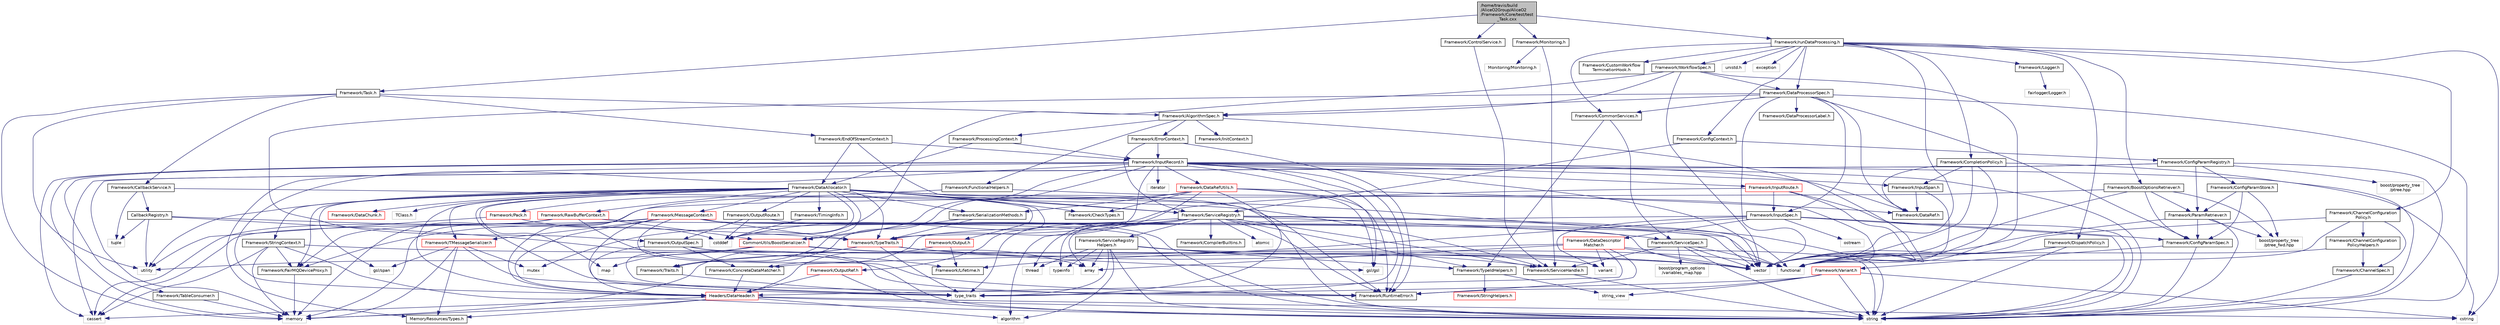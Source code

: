 digraph "/home/travis/build/AliceO2Group/AliceO2/Framework/Core/test/test_Task.cxx"
{
 // INTERACTIVE_SVG=YES
  bgcolor="transparent";
  edge [fontname="Helvetica",fontsize="10",labelfontname="Helvetica",labelfontsize="10"];
  node [fontname="Helvetica",fontsize="10",shape=record];
  Node0 [label="/home/travis/build\l/AliceO2Group/AliceO2\l/Framework/Core/test/test\l_Task.cxx",height=0.2,width=0.4,color="black", fillcolor="grey75", style="filled", fontcolor="black"];
  Node0 -> Node1 [color="midnightblue",fontsize="10",style="solid",fontname="Helvetica"];
  Node1 [label="Framework/runDataProcessing.h",height=0.2,width=0.4,color="black",URL="$db/dd0/runDataProcessing_8h.html"];
  Node1 -> Node2 [color="midnightblue",fontsize="10",style="solid",fontname="Helvetica"];
  Node2 [label="Framework/ChannelConfiguration\lPolicy.h",height=0.2,width=0.4,color="black",URL="$dd/d0f/ChannelConfigurationPolicy_8h.html"];
  Node2 -> Node3 [color="midnightblue",fontsize="10",style="solid",fontname="Helvetica"];
  Node3 [label="Framework/ChannelConfiguration\lPolicyHelpers.h",height=0.2,width=0.4,color="black",URL="$d6/d05/ChannelConfigurationPolicyHelpers_8h.html"];
  Node3 -> Node4 [color="midnightblue",fontsize="10",style="solid",fontname="Helvetica"];
  Node4 [label="Framework/ChannelSpec.h",height=0.2,width=0.4,color="black",URL="$d6/d72/ChannelSpec_8h.html"];
  Node4 -> Node5 [color="midnightblue",fontsize="10",style="solid",fontname="Helvetica"];
  Node5 [label="string",height=0.2,width=0.4,color="grey75"];
  Node3 -> Node6 [color="midnightblue",fontsize="10",style="solid",fontname="Helvetica"];
  Node6 [label="functional",height=0.2,width=0.4,color="grey75"];
  Node2 -> Node4 [color="midnightblue",fontsize="10",style="solid",fontname="Helvetica"];
  Node2 -> Node7 [color="midnightblue",fontsize="10",style="solid",fontname="Helvetica"];
  Node7 [label="vector",height=0.2,width=0.4,color="grey75"];
  Node2 -> Node6 [color="midnightblue",fontsize="10",style="solid",fontname="Helvetica"];
  Node1 -> Node8 [color="midnightblue",fontsize="10",style="solid",fontname="Helvetica"];
  Node8 [label="Framework/CompletionPolicy.h",height=0.2,width=0.4,color="black",URL="$df/dd6/CompletionPolicy_8h.html"];
  Node8 -> Node9 [color="midnightblue",fontsize="10",style="solid",fontname="Helvetica"];
  Node9 [label="Framework/DataRef.h",height=0.2,width=0.4,color="black",URL="$d5/dfb/DataRef_8h.html"];
  Node8 -> Node10 [color="midnightblue",fontsize="10",style="solid",fontname="Helvetica"];
  Node10 [label="Framework/InputSpan.h",height=0.2,width=0.4,color="black",URL="$da/d0f/InputSpan_8h.html"];
  Node10 -> Node9 [color="midnightblue",fontsize="10",style="solid",fontname="Helvetica"];
  Node10 -> Node6 [color="midnightblue",fontsize="10",style="solid",fontname="Helvetica"];
  Node8 -> Node6 [color="midnightblue",fontsize="10",style="solid",fontname="Helvetica"];
  Node8 -> Node5 [color="midnightblue",fontsize="10",style="solid",fontname="Helvetica"];
  Node8 -> Node7 [color="midnightblue",fontsize="10",style="solid",fontname="Helvetica"];
  Node1 -> Node11 [color="midnightblue",fontsize="10",style="solid",fontname="Helvetica"];
  Node11 [label="Framework/DispatchPolicy.h",height=0.2,width=0.4,color="black",URL="$da/de6/DispatchPolicy_8h.html"];
  Node11 -> Node6 [color="midnightblue",fontsize="10",style="solid",fontname="Helvetica"];
  Node11 -> Node5 [color="midnightblue",fontsize="10",style="solid",fontname="Helvetica"];
  Node11 -> Node7 [color="midnightblue",fontsize="10",style="solid",fontname="Helvetica"];
  Node1 -> Node12 [color="midnightblue",fontsize="10",style="solid",fontname="Helvetica"];
  Node12 [label="Framework/DataProcessorSpec.h",height=0.2,width=0.4,color="black",URL="$d0/df4/DataProcessorSpec_8h.html"];
  Node12 -> Node13 [color="midnightblue",fontsize="10",style="solid",fontname="Helvetica"];
  Node13 [label="Framework/AlgorithmSpec.h",height=0.2,width=0.4,color="black",URL="$d0/d14/AlgorithmSpec_8h.html"];
  Node13 -> Node14 [color="midnightblue",fontsize="10",style="solid",fontname="Helvetica"];
  Node14 [label="Framework/ProcessingContext.h",height=0.2,width=0.4,color="black",URL="$de/d6a/ProcessingContext_8h.html"];
  Node14 -> Node15 [color="midnightblue",fontsize="10",style="solid",fontname="Helvetica"];
  Node15 [label="Framework/InputRecord.h",height=0.2,width=0.4,color="black",URL="$d6/d5c/InputRecord_8h.html"];
  Node15 -> Node9 [color="midnightblue",fontsize="10",style="solid",fontname="Helvetica"];
  Node15 -> Node16 [color="midnightblue",fontsize="10",style="solid",fontname="Helvetica"];
  Node16 [label="Framework/DataRefUtils.h",height=0.2,width=0.4,color="red",URL="$d5/db8/DataRefUtils_8h.html"];
  Node16 -> Node9 [color="midnightblue",fontsize="10",style="solid",fontname="Helvetica"];
  Node16 -> Node31 [color="midnightblue",fontsize="10",style="solid",fontname="Helvetica"];
  Node31 [label="Framework/SerializationMethods.h",height=0.2,width=0.4,color="black",URL="$d1/d53/SerializationMethods_8h.html",tooltip="Type wrappers for enfording a specific serialization method. "];
  Node31 -> Node32 [color="midnightblue",fontsize="10",style="solid",fontname="Helvetica"];
  Node32 [label="Framework/TypeTraits.h",height=0.2,width=0.4,color="red",URL="$d0/d95/TypeTraits_8h.html"];
  Node32 -> Node33 [color="midnightblue",fontsize="10",style="solid",fontname="Helvetica"];
  Node33 [label="type_traits",height=0.2,width=0.4,color="grey75"];
  Node32 -> Node7 [color="midnightblue",fontsize="10",style="solid",fontname="Helvetica"];
  Node32 -> Node27 [color="midnightblue",fontsize="10",style="solid",fontname="Helvetica"];
  Node27 [label="memory",height=0.2,width=0.4,color="grey75"];
  Node32 -> Node34 [color="midnightblue",fontsize="10",style="solid",fontname="Helvetica"];
  Node34 [label="Framework/Traits.h",height=0.2,width=0.4,color="black",URL="$db/d31/Traits_8h.html"];
  Node34 -> Node33 [color="midnightblue",fontsize="10",style="solid",fontname="Helvetica"];
  Node32 -> Node37 [color="midnightblue",fontsize="10",style="solid",fontname="Helvetica"];
  Node37 [label="gsl/gsl",height=0.2,width=0.4,color="grey75"];
  Node31 -> Node38 [color="midnightblue",fontsize="10",style="solid",fontname="Helvetica"];
  Node38 [label="CommonUtils/BoostSerializer.h",height=0.2,width=0.4,color="red",URL="$d7/d91/BoostSerializer_8h.html",tooltip="Templatised boost serializer/deserializer for containers and base types. "];
  Node38 -> Node39 [color="midnightblue",fontsize="10",style="solid",fontname="Helvetica"];
  Node39 [label="utility",height=0.2,width=0.4,color="grey75"];
  Node38 -> Node33 [color="midnightblue",fontsize="10",style="solid",fontname="Helvetica"];
  Node38 -> Node40 [color="midnightblue",fontsize="10",style="solid",fontname="Helvetica"];
  Node40 [label="array",height=0.2,width=0.4,color="grey75"];
  Node38 -> Node7 [color="midnightblue",fontsize="10",style="solid",fontname="Helvetica"];
  Node38 -> Node42 [color="midnightblue",fontsize="10",style="solid",fontname="Helvetica"];
  Node42 [label="map",height=0.2,width=0.4,color="grey75"];
  Node16 -> Node32 [color="midnightblue",fontsize="10",style="solid",fontname="Helvetica"];
  Node16 -> Node54 [color="midnightblue",fontsize="10",style="solid",fontname="Helvetica"];
  Node54 [label="Headers/DataHeader.h",height=0.2,width=0.4,color="red",URL="$dc/dcd/DataHeader_8h.html"];
  Node54 -> Node27 [color="midnightblue",fontsize="10",style="solid",fontname="Helvetica"];
  Node54 -> Node56 [color="midnightblue",fontsize="10",style="solid",fontname="Helvetica"];
  Node56 [label="cassert",height=0.2,width=0.4,color="grey75"];
  Node54 -> Node57 [color="midnightblue",fontsize="10",style="solid",fontname="Helvetica"];
  Node57 [label="cstring",height=0.2,width=0.4,color="grey75"];
  Node54 -> Node58 [color="midnightblue",fontsize="10",style="solid",fontname="Helvetica"];
  Node58 [label="algorithm",height=0.2,width=0.4,color="grey75"];
  Node54 -> Node5 [color="midnightblue",fontsize="10",style="solid",fontname="Helvetica"];
  Node54 -> Node29 [color="midnightblue",fontsize="10",style="solid",fontname="Helvetica"];
  Node29 [label="MemoryResources/Types.h",height=0.2,width=0.4,color="black",URL="$d7/df8/Types_8h.html"];
  Node16 -> Node91 [color="midnightblue",fontsize="10",style="solid",fontname="Helvetica"];
  Node91 [label="Framework/CheckTypes.h",height=0.2,width=0.4,color="black",URL="$d1/d00/CheckTypes_8h.html"];
  Node16 -> Node20 [color="midnightblue",fontsize="10",style="solid",fontname="Helvetica"];
  Node20 [label="Framework/RuntimeError.h",height=0.2,width=0.4,color="black",URL="$d1/d76/RuntimeError_8h.html"];
  Node16 -> Node37 [color="midnightblue",fontsize="10",style="solid",fontname="Helvetica"];
  Node16 -> Node33 [color="midnightblue",fontsize="10",style="solid",fontname="Helvetica"];
  Node15 -> Node92 [color="midnightblue",fontsize="10",style="solid",fontname="Helvetica"];
  Node92 [label="Framework/InputRoute.h",height=0.2,width=0.4,color="red",URL="$d5/d19/InputRoute_8h.html"];
  Node92 -> Node65 [color="midnightblue",fontsize="10",style="solid",fontname="Helvetica"];
  Node65 [label="Framework/InputSpec.h",height=0.2,width=0.4,color="black",URL="$d5/d3f/InputSpec_8h.html"];
  Node65 -> Node62 [color="midnightblue",fontsize="10",style="solid",fontname="Helvetica"];
  Node62 [label="Framework/Lifetime.h",height=0.2,width=0.4,color="black",URL="$dc/dca/Lifetime_8h.html"];
  Node65 -> Node63 [color="midnightblue",fontsize="10",style="solid",fontname="Helvetica"];
  Node63 [label="Framework/ConcreteDataMatcher.h",height=0.2,width=0.4,color="black",URL="$d0/d1b/ConcreteDataMatcher_8h.html"];
  Node63 -> Node54 [color="midnightblue",fontsize="10",style="solid",fontname="Helvetica"];
  Node65 -> Node66 [color="midnightblue",fontsize="10",style="solid",fontname="Helvetica"];
  Node66 [label="Framework/DataDescriptor\lMatcher.h",height=0.2,width=0.4,color="red",URL="$d3/da3/DataDescriptorMatcher_8h.html"];
  Node66 -> Node63 [color="midnightblue",fontsize="10",style="solid",fontname="Helvetica"];
  Node66 -> Node20 [color="midnightblue",fontsize="10",style="solid",fontname="Helvetica"];
  Node66 -> Node54 [color="midnightblue",fontsize="10",style="solid",fontname="Helvetica"];
  Node66 -> Node40 [color="midnightblue",fontsize="10",style="solid",fontname="Helvetica"];
  Node66 -> Node5 [color="midnightblue",fontsize="10",style="solid",fontname="Helvetica"];
  Node66 -> Node64 [color="midnightblue",fontsize="10",style="solid",fontname="Helvetica"];
  Node64 [label="variant",height=0.2,width=0.4,color="grey75"];
  Node66 -> Node7 [color="midnightblue",fontsize="10",style="solid",fontname="Helvetica"];
  Node65 -> Node83 [color="midnightblue",fontsize="10",style="solid",fontname="Helvetica"];
  Node83 [label="Framework/ConfigParamSpec.h",height=0.2,width=0.4,color="black",URL="$d0/d1c/ConfigParamSpec_8h.html"];
  Node83 -> Node84 [color="midnightblue",fontsize="10",style="solid",fontname="Helvetica"];
  Node84 [label="Framework/Variant.h",height=0.2,width=0.4,color="red",URL="$de/d56/Variant_8h.html"];
  Node84 -> Node20 [color="midnightblue",fontsize="10",style="solid",fontname="Helvetica"];
  Node84 -> Node33 [color="midnightblue",fontsize="10",style="solid",fontname="Helvetica"];
  Node84 -> Node57 [color="midnightblue",fontsize="10",style="solid",fontname="Helvetica"];
  Node84 -> Node87 [color="midnightblue",fontsize="10",style="solid",fontname="Helvetica"];
  Node87 [label="string_view",height=0.2,width=0.4,color="grey75"];
  Node84 -> Node5 [color="midnightblue",fontsize="10",style="solid",fontname="Helvetica"];
  Node83 -> Node5 [color="midnightblue",fontsize="10",style="solid",fontname="Helvetica"];
  Node65 -> Node5 [color="midnightblue",fontsize="10",style="solid",fontname="Helvetica"];
  Node65 -> Node88 [color="midnightblue",fontsize="10",style="solid",fontname="Helvetica"];
  Node88 [label="ostream",height=0.2,width=0.4,color="grey75"];
  Node65 -> Node64 [color="midnightblue",fontsize="10",style="solid",fontname="Helvetica"];
  Node92 -> Node95 [color="midnightblue",fontsize="10",style="solid",fontname="Helvetica"];
  Node95 [label="cstddef",height=0.2,width=0.4,color="grey75"];
  Node92 -> Node5 [color="midnightblue",fontsize="10",style="solid",fontname="Helvetica"];
  Node92 -> Node6 [color="midnightblue",fontsize="10",style="solid",fontname="Helvetica"];
  Node15 -> Node32 [color="midnightblue",fontsize="10",style="solid",fontname="Helvetica"];
  Node15 -> Node10 [color="midnightblue",fontsize="10",style="solid",fontname="Helvetica"];
  Node15 -> Node96 [color="midnightblue",fontsize="10",style="solid",fontname="Helvetica"];
  Node96 [label="Framework/TableConsumer.h",height=0.2,width=0.4,color="black",URL="$dc/d03/TableConsumer_8h.html"];
  Node96 -> Node27 [color="midnightblue",fontsize="10",style="solid",fontname="Helvetica"];
  Node15 -> Node34 [color="midnightblue",fontsize="10",style="solid",fontname="Helvetica"];
  Node15 -> Node20 [color="midnightblue",fontsize="10",style="solid",fontname="Helvetica"];
  Node15 -> Node29 [color="midnightblue",fontsize="10",style="solid",fontname="Helvetica"];
  Node15 -> Node54 [color="midnightblue",fontsize="10",style="solid",fontname="Helvetica"];
  Node15 -> Node38 [color="midnightblue",fontsize="10",style="solid",fontname="Helvetica"];
  Node15 -> Node37 [color="midnightblue",fontsize="10",style="solid",fontname="Helvetica"];
  Node15 -> Node97 [color="midnightblue",fontsize="10",style="solid",fontname="Helvetica"];
  Node97 [label="iterator",height=0.2,width=0.4,color="grey75"];
  Node15 -> Node5 [color="midnightblue",fontsize="10",style="solid",fontname="Helvetica"];
  Node15 -> Node7 [color="midnightblue",fontsize="10",style="solid",fontname="Helvetica"];
  Node15 -> Node57 [color="midnightblue",fontsize="10",style="solid",fontname="Helvetica"];
  Node15 -> Node56 [color="midnightblue",fontsize="10",style="solid",fontname="Helvetica"];
  Node15 -> Node27 [color="midnightblue",fontsize="10",style="solid",fontname="Helvetica"];
  Node15 -> Node33 [color="midnightblue",fontsize="10",style="solid",fontname="Helvetica"];
  Node14 -> Node98 [color="midnightblue",fontsize="10",style="solid",fontname="Helvetica"];
  Node98 [label="Framework/DataAllocator.h",height=0.2,width=0.4,color="black",URL="$d1/d28/DataAllocator_8h.html"];
  Node98 -> Node99 [color="midnightblue",fontsize="10",style="solid",fontname="Helvetica"];
  Node99 [label="Framework/MessageContext.h",height=0.2,width=0.4,color="red",URL="$dc/dc4/MessageContext_8h.html"];
  Node99 -> Node101 [color="midnightblue",fontsize="10",style="solid",fontname="Helvetica"];
  Node101 [label="Framework/FairMQDeviceProxy.h",height=0.2,width=0.4,color="black",URL="$d8/d71/FairMQDeviceProxy_8h.html"];
  Node101 -> Node27 [color="midnightblue",fontsize="10",style="solid",fontname="Helvetica"];
  Node99 -> Node20 [color="midnightblue",fontsize="10",style="solid",fontname="Helvetica"];
  Node99 -> Node18 [color="midnightblue",fontsize="10",style="solid",fontname="Helvetica"];
  Node18 [label="Framework/TMessageSerializer.h",height=0.2,width=0.4,color="red",URL="$d8/d3c/TMessageSerializer_8h.html"];
  Node18 -> Node20 [color="midnightblue",fontsize="10",style="solid",fontname="Helvetica"];
  Node18 -> Node26 [color="midnightblue",fontsize="10",style="solid",fontname="Helvetica"];
  Node26 [label="gsl/span",height=0.2,width=0.4,color="grey75"];
  Node18 -> Node27 [color="midnightblue",fontsize="10",style="solid",fontname="Helvetica"];
  Node18 -> Node28 [color="midnightblue",fontsize="10",style="solid",fontname="Helvetica"];
  Node28 [label="mutex",height=0.2,width=0.4,color="grey75"];
  Node18 -> Node29 [color="midnightblue",fontsize="10",style="solid",fontname="Helvetica"];
  Node99 -> Node32 [color="midnightblue",fontsize="10",style="solid",fontname="Helvetica"];
  Node99 -> Node54 [color="midnightblue",fontsize="10",style="solid",fontname="Helvetica"];
  Node99 -> Node56 [color="midnightblue",fontsize="10",style="solid",fontname="Helvetica"];
  Node99 -> Node6 [color="midnightblue",fontsize="10",style="solid",fontname="Helvetica"];
  Node99 -> Node5 [color="midnightblue",fontsize="10",style="solid",fontname="Helvetica"];
  Node99 -> Node33 [color="midnightblue",fontsize="10",style="solid",fontname="Helvetica"];
  Node99 -> Node7 [color="midnightblue",fontsize="10",style="solid",fontname="Helvetica"];
  Node98 -> Node103 [color="midnightblue",fontsize="10",style="solid",fontname="Helvetica"];
  Node103 [label="Framework/StringContext.h",height=0.2,width=0.4,color="black",URL="$dd/df6/StringContext_8h.html"];
  Node103 -> Node101 [color="midnightblue",fontsize="10",style="solid",fontname="Helvetica"];
  Node103 -> Node7 [color="midnightblue",fontsize="10",style="solid",fontname="Helvetica"];
  Node103 -> Node56 [color="midnightblue",fontsize="10",style="solid",fontname="Helvetica"];
  Node103 -> Node5 [color="midnightblue",fontsize="10",style="solid",fontname="Helvetica"];
  Node103 -> Node27 [color="midnightblue",fontsize="10",style="solid",fontname="Helvetica"];
  Node98 -> Node104 [color="midnightblue",fontsize="10",style="solid",fontname="Helvetica"];
  Node104 [label="Framework/RawBufferContext.h",height=0.2,width=0.4,color="red",URL="$d8/d25/RawBufferContext_8h.html",tooltip=" "];
  Node104 -> Node101 [color="midnightblue",fontsize="10",style="solid",fontname="Helvetica"];
  Node104 -> Node38 [color="midnightblue",fontsize="10",style="solid",fontname="Helvetica"];
  Node104 -> Node7 [color="midnightblue",fontsize="10",style="solid",fontname="Helvetica"];
  Node104 -> Node56 [color="midnightblue",fontsize="10",style="solid",fontname="Helvetica"];
  Node104 -> Node5 [color="midnightblue",fontsize="10",style="solid",fontname="Helvetica"];
  Node104 -> Node27 [color="midnightblue",fontsize="10",style="solid",fontname="Helvetica"];
  Node98 -> Node89 [color="midnightblue",fontsize="10",style="solid",fontname="Helvetica"];
  Node89 [label="Framework/Output.h",height=0.2,width=0.4,color="red",URL="$d3/ddf/Output_8h.html"];
  Node89 -> Node54 [color="midnightblue",fontsize="10",style="solid",fontname="Helvetica"];
  Node89 -> Node62 [color="midnightblue",fontsize="10",style="solid",fontname="Helvetica"];
  Node98 -> Node106 [color="midnightblue",fontsize="10",style="solid",fontname="Helvetica"];
  Node106 [label="Framework/OutputRef.h",height=0.2,width=0.4,color="red",URL="$d6/d5a/OutputRef_8h.html"];
  Node106 -> Node54 [color="midnightblue",fontsize="10",style="solid",fontname="Helvetica"];
  Node106 -> Node5 [color="midnightblue",fontsize="10",style="solid",fontname="Helvetica"];
  Node98 -> Node107 [color="midnightblue",fontsize="10",style="solid",fontname="Helvetica"];
  Node107 [label="Framework/OutputRoute.h",height=0.2,width=0.4,color="black",URL="$d6/df4/OutputRoute_8h.html"];
  Node107 -> Node53 [color="midnightblue",fontsize="10",style="solid",fontname="Helvetica"];
  Node53 [label="Framework/OutputSpec.h",height=0.2,width=0.4,color="black",URL="$db/d2d/OutputSpec_8h.html"];
  Node53 -> Node54 [color="midnightblue",fontsize="10",style="solid",fontname="Helvetica"];
  Node53 -> Node62 [color="midnightblue",fontsize="10",style="solid",fontname="Helvetica"];
  Node53 -> Node63 [color="midnightblue",fontsize="10",style="solid",fontname="Helvetica"];
  Node53 -> Node64 [color="midnightblue",fontsize="10",style="solid",fontname="Helvetica"];
  Node107 -> Node95 [color="midnightblue",fontsize="10",style="solid",fontname="Helvetica"];
  Node107 -> Node5 [color="midnightblue",fontsize="10",style="solid",fontname="Helvetica"];
  Node98 -> Node108 [color="midnightblue",fontsize="10",style="solid",fontname="Helvetica"];
  Node108 [label="Framework/DataChunk.h",height=0.2,width=0.4,color="red",URL="$d7/d31/DataChunk_8h.html"];
  Node98 -> Node101 [color="midnightblue",fontsize="10",style="solid",fontname="Helvetica"];
  Node98 -> Node109 [color="midnightblue",fontsize="10",style="solid",fontname="Helvetica"];
  Node109 [label="Framework/TimingInfo.h",height=0.2,width=0.4,color="black",URL="$da/d2b/TimingInfo_8h.html"];
  Node109 -> Node95 [color="midnightblue",fontsize="10",style="solid",fontname="Helvetica"];
  Node98 -> Node18 [color="midnightblue",fontsize="10",style="solid",fontname="Helvetica"];
  Node98 -> Node32 [color="midnightblue",fontsize="10",style="solid",fontname="Helvetica"];
  Node98 -> Node34 [color="midnightblue",fontsize="10",style="solid",fontname="Helvetica"];
  Node98 -> Node31 [color="midnightblue",fontsize="10",style="solid",fontname="Helvetica"];
  Node98 -> Node91 [color="midnightblue",fontsize="10",style="solid",fontname="Helvetica"];
  Node98 -> Node110 [color="midnightblue",fontsize="10",style="solid",fontname="Helvetica"];
  Node110 [label="Framework/ServiceRegistry.h",height=0.2,width=0.4,color="black",URL="$d8/d17/ServiceRegistry_8h.html"];
  Node110 -> Node111 [color="midnightblue",fontsize="10",style="solid",fontname="Helvetica"];
  Node111 [label="Framework/ServiceHandle.h",height=0.2,width=0.4,color="black",URL="$d3/d28/ServiceHandle_8h.html"];
  Node111 -> Node5 [color="midnightblue",fontsize="10",style="solid",fontname="Helvetica"];
  Node110 -> Node112 [color="midnightblue",fontsize="10",style="solid",fontname="Helvetica"];
  Node112 [label="Framework/ServiceSpec.h",height=0.2,width=0.4,color="black",URL="$d4/d61/ServiceSpec_8h.html"];
  Node112 -> Node111 [color="midnightblue",fontsize="10",style="solid",fontname="Helvetica"];
  Node112 -> Node6 [color="midnightblue",fontsize="10",style="solid",fontname="Helvetica"];
  Node112 -> Node5 [color="midnightblue",fontsize="10",style="solid",fontname="Helvetica"];
  Node112 -> Node7 [color="midnightblue",fontsize="10",style="solid",fontname="Helvetica"];
  Node112 -> Node113 [color="midnightblue",fontsize="10",style="solid",fontname="Helvetica"];
  Node113 [label="boost/program_options\l/variables_map.hpp",height=0.2,width=0.4,color="grey75"];
  Node110 -> Node114 [color="midnightblue",fontsize="10",style="solid",fontname="Helvetica"];
  Node114 [label="Framework/ServiceRegistry\lHelpers.h",height=0.2,width=0.4,color="black",URL="$d0/d6d/ServiceRegistryHelpers_8h.html"];
  Node114 -> Node111 [color="midnightblue",fontsize="10",style="solid",fontname="Helvetica"];
  Node114 -> Node115 [color="midnightblue",fontsize="10",style="solid",fontname="Helvetica"];
  Node115 [label="Framework/TypeIdHelpers.h",height=0.2,width=0.4,color="black",URL="$d2/d9a/TypeIdHelpers_8h.html"];
  Node115 -> Node87 [color="midnightblue",fontsize="10",style="solid",fontname="Helvetica"];
  Node115 -> Node116 [color="midnightblue",fontsize="10",style="solid",fontname="Helvetica"];
  Node116 [label="Framework/StringHelpers.h",height=0.2,width=0.4,color="red",URL="$db/dff/StringHelpers_8h.html"];
  Node114 -> Node58 [color="midnightblue",fontsize="10",style="solid",fontname="Helvetica"];
  Node114 -> Node40 [color="midnightblue",fontsize="10",style="solid",fontname="Helvetica"];
  Node114 -> Node6 [color="midnightblue",fontsize="10",style="solid",fontname="Helvetica"];
  Node114 -> Node5 [color="midnightblue",fontsize="10",style="solid",fontname="Helvetica"];
  Node114 -> Node33 [color="midnightblue",fontsize="10",style="solid",fontname="Helvetica"];
  Node114 -> Node117 [color="midnightblue",fontsize="10",style="solid",fontname="Helvetica"];
  Node117 [label="typeinfo",height=0.2,width=0.4,color="grey75"];
  Node114 -> Node118 [color="midnightblue",fontsize="10",style="solid",fontname="Helvetica"];
  Node118 [label="thread",height=0.2,width=0.4,color="grey75"];
  Node110 -> Node119 [color="midnightblue",fontsize="10",style="solid",fontname="Helvetica"];
  Node119 [label="Framework/CompilerBuiltins.h",height=0.2,width=0.4,color="black",URL="$d9/de8/CompilerBuiltins_8h.html"];
  Node110 -> Node115 [color="midnightblue",fontsize="10",style="solid",fontname="Helvetica"];
  Node110 -> Node20 [color="midnightblue",fontsize="10",style="solid",fontname="Helvetica"];
  Node110 -> Node58 [color="midnightblue",fontsize="10",style="solid",fontname="Helvetica"];
  Node110 -> Node40 [color="midnightblue",fontsize="10",style="solid",fontname="Helvetica"];
  Node110 -> Node6 [color="midnightblue",fontsize="10",style="solid",fontname="Helvetica"];
  Node110 -> Node5 [color="midnightblue",fontsize="10",style="solid",fontname="Helvetica"];
  Node110 -> Node33 [color="midnightblue",fontsize="10",style="solid",fontname="Helvetica"];
  Node110 -> Node117 [color="midnightblue",fontsize="10",style="solid",fontname="Helvetica"];
  Node110 -> Node118 [color="midnightblue",fontsize="10",style="solid",fontname="Helvetica"];
  Node110 -> Node120 [color="midnightblue",fontsize="10",style="solid",fontname="Helvetica"];
  Node120 [label="atomic",height=0.2,width=0.4,color="grey75"];
  Node110 -> Node28 [color="midnightblue",fontsize="10",style="solid",fontname="Helvetica"];
  Node98 -> Node20 [color="midnightblue",fontsize="10",style="solid",fontname="Helvetica"];
  Node98 -> Node54 [color="midnightblue",fontsize="10",style="solid",fontname="Helvetica"];
  Node98 -> Node30 [color="midnightblue",fontsize="10",style="solid",fontname="Helvetica"];
  Node30 [label="TClass.h",height=0.2,width=0.4,color="grey75"];
  Node98 -> Node26 [color="midnightblue",fontsize="10",style="solid",fontname="Helvetica"];
  Node98 -> Node7 [color="midnightblue",fontsize="10",style="solid",fontname="Helvetica"];
  Node98 -> Node42 [color="midnightblue",fontsize="10",style="solid",fontname="Helvetica"];
  Node98 -> Node5 [color="midnightblue",fontsize="10",style="solid",fontname="Helvetica"];
  Node98 -> Node39 [color="midnightblue",fontsize="10",style="solid",fontname="Helvetica"];
  Node98 -> Node33 [color="midnightblue",fontsize="10",style="solid",fontname="Helvetica"];
  Node98 -> Node95 [color="midnightblue",fontsize="10",style="solid",fontname="Helvetica"];
  Node13 -> Node121 [color="midnightblue",fontsize="10",style="solid",fontname="Helvetica"];
  Node121 [label="Framework/ErrorContext.h",height=0.2,width=0.4,color="black",URL="$d7/dad/ErrorContext_8h.html"];
  Node121 -> Node15 [color="midnightblue",fontsize="10",style="solid",fontname="Helvetica"];
  Node121 -> Node110 [color="midnightblue",fontsize="10",style="solid",fontname="Helvetica"];
  Node121 -> Node20 [color="midnightblue",fontsize="10",style="solid",fontname="Helvetica"];
  Node13 -> Node122 [color="midnightblue",fontsize="10",style="solid",fontname="Helvetica"];
  Node122 [label="Framework/InitContext.h",height=0.2,width=0.4,color="black",URL="$d4/d2b/InitContext_8h.html"];
  Node13 -> Node123 [color="midnightblue",fontsize="10",style="solid",fontname="Helvetica"];
  Node123 [label="Framework/FunctionalHelpers.h",height=0.2,width=0.4,color="black",URL="$de/d9b/FunctionalHelpers_8h.html"];
  Node123 -> Node124 [color="midnightblue",fontsize="10",style="solid",fontname="Helvetica"];
  Node124 [label="Framework/Pack.h",height=0.2,width=0.4,color="red",URL="$dd/dce/Pack_8h.html"];
  Node124 -> Node95 [color="midnightblue",fontsize="10",style="solid",fontname="Helvetica"];
  Node124 -> Node39 [color="midnightblue",fontsize="10",style="solid",fontname="Helvetica"];
  Node123 -> Node6 [color="midnightblue",fontsize="10",style="solid",fontname="Helvetica"];
  Node13 -> Node6 [color="midnightblue",fontsize="10",style="solid",fontname="Helvetica"];
  Node12 -> Node83 [color="midnightblue",fontsize="10",style="solid",fontname="Helvetica"];
  Node12 -> Node125 [color="midnightblue",fontsize="10",style="solid",fontname="Helvetica"];
  Node125 [label="Framework/DataProcessorLabel.h",height=0.2,width=0.4,color="black",URL="$d1/df2/DataProcessorLabel_8h.html"];
  Node12 -> Node9 [color="midnightblue",fontsize="10",style="solid",fontname="Helvetica"];
  Node12 -> Node65 [color="midnightblue",fontsize="10",style="solid",fontname="Helvetica"];
  Node12 -> Node53 [color="midnightblue",fontsize="10",style="solid",fontname="Helvetica"];
  Node12 -> Node126 [color="midnightblue",fontsize="10",style="solid",fontname="Helvetica"];
  Node126 [label="Framework/CommonServices.h",height=0.2,width=0.4,color="black",URL="$d8/d02/CommonServices_8h.html"];
  Node126 -> Node112 [color="midnightblue",fontsize="10",style="solid",fontname="Helvetica"];
  Node126 -> Node115 [color="midnightblue",fontsize="10",style="solid",fontname="Helvetica"];
  Node12 -> Node5 [color="midnightblue",fontsize="10",style="solid",fontname="Helvetica"];
  Node12 -> Node7 [color="midnightblue",fontsize="10",style="solid",fontname="Helvetica"];
  Node1 -> Node127 [color="midnightblue",fontsize="10",style="solid",fontname="Helvetica"];
  Node127 [label="Framework/WorkflowSpec.h",height=0.2,width=0.4,color="black",URL="$df/da1/WorkflowSpec_8h.html"];
  Node127 -> Node12 [color="midnightblue",fontsize="10",style="solid",fontname="Helvetica"];
  Node127 -> Node13 [color="midnightblue",fontsize="10",style="solid",fontname="Helvetica"];
  Node127 -> Node7 [color="midnightblue",fontsize="10",style="solid",fontname="Helvetica"];
  Node127 -> Node6 [color="midnightblue",fontsize="10",style="solid",fontname="Helvetica"];
  Node127 -> Node95 [color="midnightblue",fontsize="10",style="solid",fontname="Helvetica"];
  Node1 -> Node128 [color="midnightblue",fontsize="10",style="solid",fontname="Helvetica"];
  Node128 [label="Framework/ConfigContext.h",height=0.2,width=0.4,color="black",URL="$d7/d2e/ConfigContext_8h.html"];
  Node128 -> Node129 [color="midnightblue",fontsize="10",style="solid",fontname="Helvetica"];
  Node129 [label="Framework/ConfigParamRegistry.h",height=0.2,width=0.4,color="black",URL="$de/dc6/ConfigParamRegistry_8h.html"];
  Node129 -> Node130 [color="midnightblue",fontsize="10",style="solid",fontname="Helvetica"];
  Node130 [label="Framework/ParamRetriever.h",height=0.2,width=0.4,color="black",URL="$df/d72/ParamRetriever_8h.html"];
  Node130 -> Node83 [color="midnightblue",fontsize="10",style="solid",fontname="Helvetica"];
  Node130 -> Node131 [color="midnightblue",fontsize="10",style="solid",fontname="Helvetica"];
  Node131 [label="boost/property_tree\l/ptree_fwd.hpp",height=0.2,width=0.4,color="grey75"];
  Node130 -> Node5 [color="midnightblue",fontsize="10",style="solid",fontname="Helvetica"];
  Node130 -> Node7 [color="midnightblue",fontsize="10",style="solid",fontname="Helvetica"];
  Node129 -> Node132 [color="midnightblue",fontsize="10",style="solid",fontname="Helvetica"];
  Node132 [label="Framework/ConfigParamStore.h",height=0.2,width=0.4,color="black",URL="$dd/daf/ConfigParamStore_8h.html"];
  Node132 -> Node130 [color="midnightblue",fontsize="10",style="solid",fontname="Helvetica"];
  Node132 -> Node83 [color="midnightblue",fontsize="10",style="solid",fontname="Helvetica"];
  Node132 -> Node131 [color="midnightblue",fontsize="10",style="solid",fontname="Helvetica"];
  Node129 -> Node133 [color="midnightblue",fontsize="10",style="solid",fontname="Helvetica"];
  Node133 [label="boost/property_tree\l/ptree.hpp",height=0.2,width=0.4,color="grey75"];
  Node129 -> Node27 [color="midnightblue",fontsize="10",style="solid",fontname="Helvetica"];
  Node129 -> Node5 [color="midnightblue",fontsize="10",style="solid",fontname="Helvetica"];
  Node129 -> Node56 [color="midnightblue",fontsize="10",style="solid",fontname="Helvetica"];
  Node128 -> Node110 [color="midnightblue",fontsize="10",style="solid",fontname="Helvetica"];
  Node1 -> Node134 [color="midnightblue",fontsize="10",style="solid",fontname="Helvetica"];
  Node134 [label="Framework/BoostOptionsRetriever.h",height=0.2,width=0.4,color="black",URL="$d3/d7e/BoostOptionsRetriever_8h.html"];
  Node134 -> Node83 [color="midnightblue",fontsize="10",style="solid",fontname="Helvetica"];
  Node134 -> Node130 [color="midnightblue",fontsize="10",style="solid",fontname="Helvetica"];
  Node134 -> Node131 [color="midnightblue",fontsize="10",style="solid",fontname="Helvetica"];
  Node134 -> Node27 [color="midnightblue",fontsize="10",style="solid",fontname="Helvetica"];
  Node134 -> Node7 [color="midnightblue",fontsize="10",style="solid",fontname="Helvetica"];
  Node1 -> Node135 [color="midnightblue",fontsize="10",style="solid",fontname="Helvetica"];
  Node135 [label="Framework/CustomWorkflow\lTerminationHook.h",height=0.2,width=0.4,color="black",URL="$da/def/CustomWorkflowTerminationHook_8h.html"];
  Node1 -> Node126 [color="midnightblue",fontsize="10",style="solid",fontname="Helvetica"];
  Node1 -> Node136 [color="midnightblue",fontsize="10",style="solid",fontname="Helvetica"];
  Node136 [label="Framework/Logger.h",height=0.2,width=0.4,color="black",URL="$dd/da4/Logger_8h.html"];
  Node136 -> Node137 [color="midnightblue",fontsize="10",style="solid",fontname="Helvetica"];
  Node137 [label="fairlogger/Logger.h",height=0.2,width=0.4,color="grey75"];
  Node1 -> Node138 [color="midnightblue",fontsize="10",style="solid",fontname="Helvetica"];
  Node138 [label="unistd.h",height=0.2,width=0.4,color="grey75"];
  Node1 -> Node7 [color="midnightblue",fontsize="10",style="solid",fontname="Helvetica"];
  Node1 -> Node57 [color="midnightblue",fontsize="10",style="solid",fontname="Helvetica"];
  Node1 -> Node139 [color="midnightblue",fontsize="10",style="solid",fontname="Helvetica"];
  Node139 [label="exception",height=0.2,width=0.4,color="grey75"];
  Node0 -> Node140 [color="midnightblue",fontsize="10",style="solid",fontname="Helvetica"];
  Node140 [label="Framework/Task.h",height=0.2,width=0.4,color="black",URL="$df/d4f/Task_8h.html"];
  Node140 -> Node13 [color="midnightblue",fontsize="10",style="solid",fontname="Helvetica"];
  Node140 -> Node141 [color="midnightblue",fontsize="10",style="solid",fontname="Helvetica"];
  Node141 [label="Framework/CallbackService.h",height=0.2,width=0.4,color="black",URL="$d9/d7f/CallbackService_8h.html"];
  Node141 -> Node142 [color="midnightblue",fontsize="10",style="solid",fontname="Helvetica"];
  Node142 [label="CallbackRegistry.h",height=0.2,width=0.4,color="black",URL="$d7/d3e/CallbackRegistry_8h.html",tooltip="A generic registry for callbacks. "];
  Node142 -> Node32 [color="midnightblue",fontsize="10",style="solid",fontname="Helvetica"];
  Node142 -> Node20 [color="midnightblue",fontsize="10",style="solid",fontname="Helvetica"];
  Node142 -> Node143 [color="midnightblue",fontsize="10",style="solid",fontname="Helvetica"];
  Node143 [label="tuple",height=0.2,width=0.4,color="grey75"];
  Node142 -> Node39 [color="midnightblue",fontsize="10",style="solid",fontname="Helvetica"];
  Node141 -> Node111 [color="midnightblue",fontsize="10",style="solid",fontname="Helvetica"];
  Node141 -> Node143 [color="midnightblue",fontsize="10",style="solid",fontname="Helvetica"];
  Node140 -> Node144 [color="midnightblue",fontsize="10",style="solid",fontname="Helvetica"];
  Node144 [label="Framework/EndOfStreamContext.h",height=0.2,width=0.4,color="black",URL="$d0/d77/EndOfStreamContext_8h.html"];
  Node144 -> Node15 [color="midnightblue",fontsize="10",style="solid",fontname="Helvetica"];
  Node144 -> Node110 [color="midnightblue",fontsize="10",style="solid",fontname="Helvetica"];
  Node144 -> Node98 [color="midnightblue",fontsize="10",style="solid",fontname="Helvetica"];
  Node140 -> Node39 [color="midnightblue",fontsize="10",style="solid",fontname="Helvetica"];
  Node140 -> Node27 [color="midnightblue",fontsize="10",style="solid",fontname="Helvetica"];
  Node0 -> Node145 [color="midnightblue",fontsize="10",style="solid",fontname="Helvetica"];
  Node145 [label="Framework/ControlService.h",height=0.2,width=0.4,color="black",URL="$d2/d43/ControlService_8h.html"];
  Node145 -> Node111 [color="midnightblue",fontsize="10",style="solid",fontname="Helvetica"];
  Node0 -> Node146 [color="midnightblue",fontsize="10",style="solid",fontname="Helvetica"];
  Node146 [label="Framework/Monitoring.h",height=0.2,width=0.4,color="black",URL="$d0/d98/Monitoring_8h.html"];
  Node146 -> Node111 [color="midnightblue",fontsize="10",style="solid",fontname="Helvetica"];
  Node146 -> Node147 [color="midnightblue",fontsize="10",style="solid",fontname="Helvetica"];
  Node147 [label="Monitoring/Monitoring.h",height=0.2,width=0.4,color="grey75"];
}
